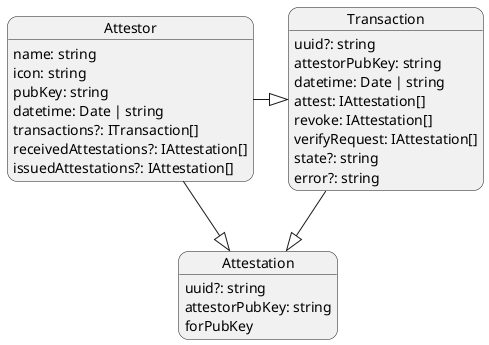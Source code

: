 @startuml ssi
object Attestor
object Transaction
object Attestation

skinparam roundcorner 20
hide empty members

Attestor -right-|> Transaction
Transaction --|> Attestation
Attestor --|> Attestation

Attestor : name: string
Attestor : icon: string
Attestor : pubKey: string
Attestor : datetime: Date | string
Attestor : transactions?: ITransaction[]
Attestor : receivedAttestations?: IAttestation[]
Attestor : issuedAttestations?: IAttestation[]

Transaction : uuid?: string
Transaction : attestorPubKey: string
Transaction : datetime: Date | string
Transaction : attest: IAttestation[]
Transaction : revoke: IAttestation[]
Transaction : verifyRequest: IAttestation[]
Transaction : state?: string
Transaction : error?: string

Attestation : uuid?: string
Attestation : attestorPubKey: string
Attestation : forPubKey